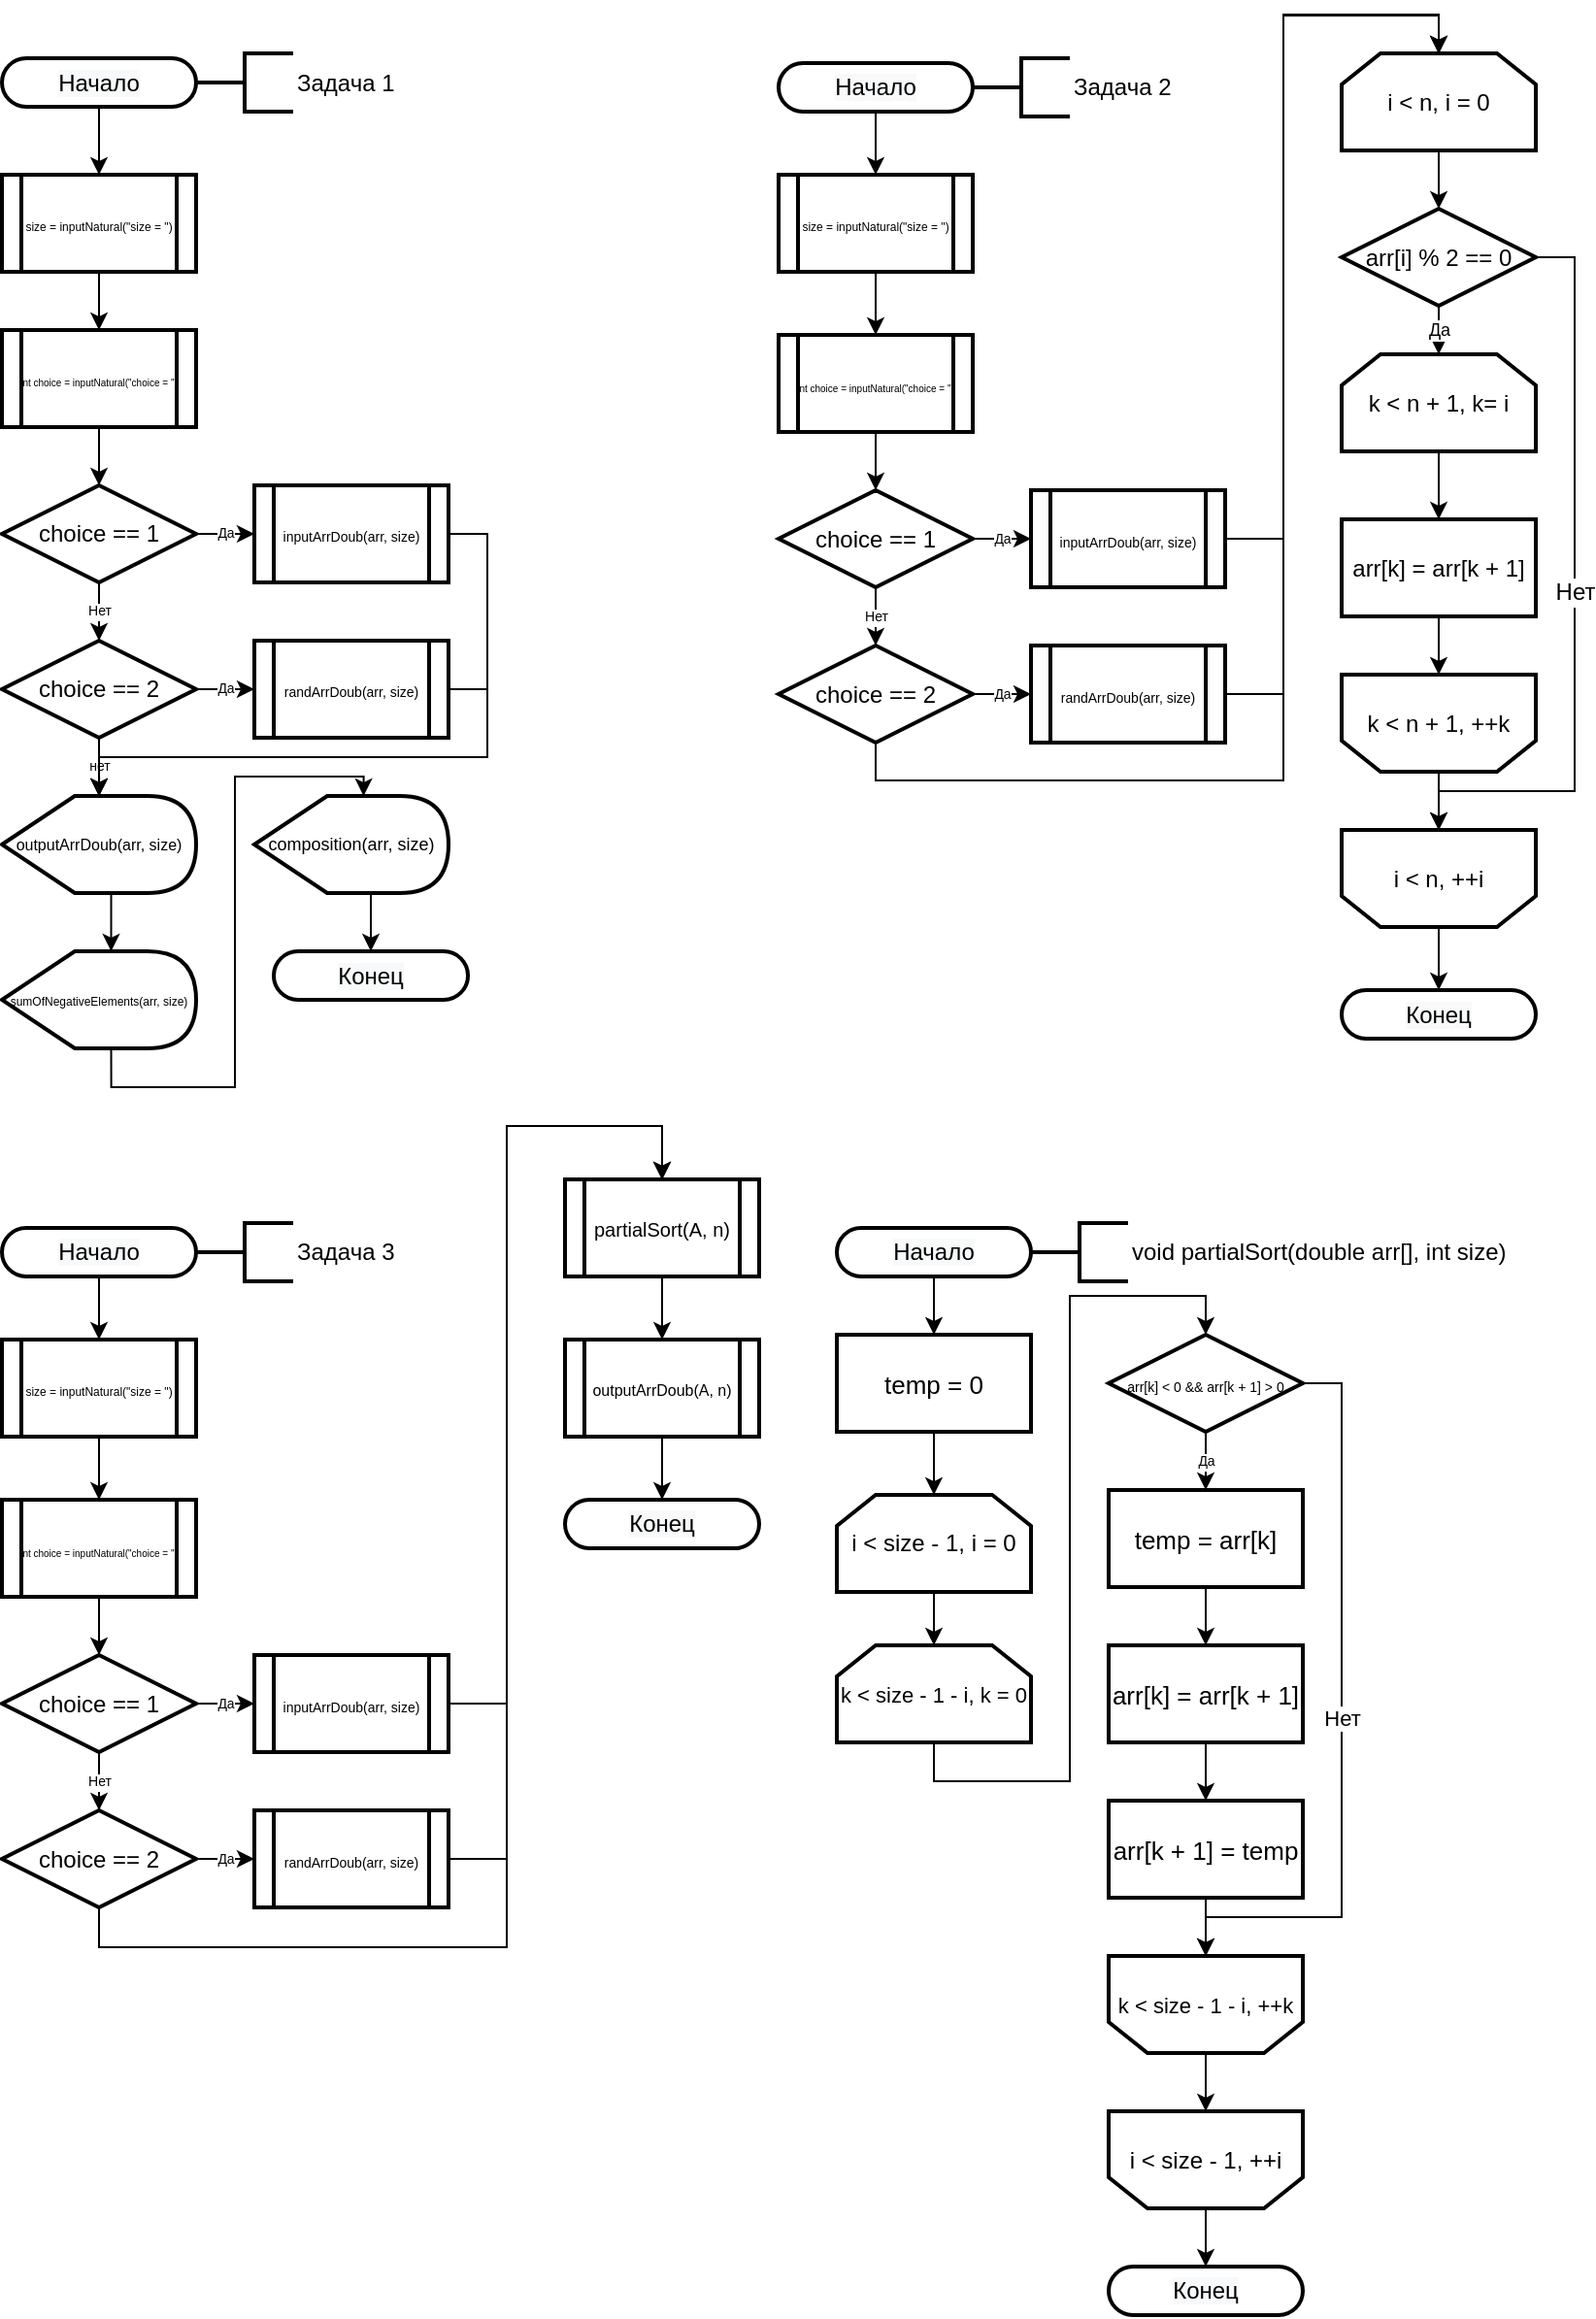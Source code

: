 <mxfile version="20.3.0" type="device"><diagram id="C5RBs43oDa-KdzZeNtuy" name="Page-1"><mxGraphModel dx="869" dy="599" grid="1" gridSize="10" guides="1" tooltips="1" connect="1" arrows="1" fold="1" page="1" pageScale="1" pageWidth="827" pageHeight="1169" math="0" shadow="0"><root><mxCell id="WIyWlLk6GJQsqaUBKTNV-0"/><mxCell id="WIyWlLk6GJQsqaUBKTNV-1" parent="WIyWlLk6GJQsqaUBKTNV-0"/><mxCell id="O53Nio6z-jveVodQHMMH-14" style="edgeStyle=orthogonalEdgeStyle;rounded=0;orthogonalLoop=1;jettySize=auto;html=1;exitX=0.5;exitY=1;exitDx=0;exitDy=0;fontSize=7;" edge="1" parent="WIyWlLk6GJQsqaUBKTNV-1" source="O53Nio6z-jveVodQHMMH-0" target="O53Nio6z-jveVodQHMMH-3"><mxGeometry relative="1" as="geometry"/></mxCell><mxCell id="O53Nio6z-jveVodQHMMH-0" value="&lt;span style=&quot;color: rgb(0, 0, 0); font-family: Helvetica; font-size: 12px; font-style: normal; font-variant-ligatures: normal; font-variant-caps: normal; font-weight: 400; letter-spacing: normal; orphans: 2; text-align: center; text-indent: 0px; text-transform: none; widows: 2; word-spacing: 0px; -webkit-text-stroke-width: 0px; background-color: rgb(248, 249, 250); text-decoration-thickness: initial; text-decoration-style: initial; text-decoration-color: initial; float: none; display: inline !important;&quot;&gt;Начало&lt;/span&gt;" style="rounded=1;whiteSpace=wrap;html=1;absoluteArcSize=1;arcSize=38;strokeWidth=2;" vertex="1" parent="WIyWlLk6GJQsqaUBKTNV-1"><mxGeometry x="50" y="50" width="100" height="25" as="geometry"/></mxCell><mxCell id="O53Nio6z-jveVodQHMMH-1" value="Задача 1" style="strokeWidth=2;html=1;shape=mxgraph.flowchart.annotation_2;align=left;labelPosition=right;pointerEvents=1;" vertex="1" parent="WIyWlLk6GJQsqaUBKTNV-1"><mxGeometry x="150" y="47.5" width="50" height="30" as="geometry"/></mxCell><mxCell id="O53Nio6z-jveVodQHMMH-9" style="edgeStyle=orthogonalEdgeStyle;rounded=0;orthogonalLoop=1;jettySize=auto;html=1;exitX=0.5;exitY=1;exitDx=0;exitDy=0;fontSize=7;" edge="1" parent="WIyWlLk6GJQsqaUBKTNV-1" source="O53Nio6z-jveVodQHMMH-2" target="O53Nio6z-jveVodQHMMH-4"><mxGeometry relative="1" as="geometry"/></mxCell><mxCell id="O53Nio6z-jveVodQHMMH-2" value="&lt;font style=&quot;font-size: 5px;&quot;&gt;int choice = inputNatural(&quot;choice = &quot;)&lt;/font&gt;" style="verticalLabelPosition=bottom;verticalAlign=middle;html=1;shape=process;whiteSpace=wrap;rounded=1;size=0.1;arcSize=0;shadow=0;labelBackgroundColor=none;labelBorderColor=none;comic=0;sketch=0;strokeWidth=2;spacing=0;spacingTop=-100;" vertex="1" parent="WIyWlLk6GJQsqaUBKTNV-1"><mxGeometry x="50" y="190" width="100" height="50" as="geometry"/></mxCell><mxCell id="O53Nio6z-jveVodQHMMH-13" style="edgeStyle=orthogonalEdgeStyle;rounded=0;orthogonalLoop=1;jettySize=auto;html=1;exitX=0.5;exitY=1;exitDx=0;exitDy=0;fontSize=7;" edge="1" parent="WIyWlLk6GJQsqaUBKTNV-1" source="O53Nio6z-jveVodQHMMH-3" target="O53Nio6z-jveVodQHMMH-2"><mxGeometry relative="1" as="geometry"/></mxCell><mxCell id="O53Nio6z-jveVodQHMMH-3" value="&lt;font style=&quot;font-size: 6px;&quot;&gt;size = inputNatural(&quot;size = &quot;)&lt;/font&gt;" style="verticalLabelPosition=bottom;verticalAlign=middle;html=1;shape=process;whiteSpace=wrap;rounded=1;size=0.1;arcSize=0;shadow=0;labelBackgroundColor=none;labelBorderColor=none;comic=0;sketch=0;strokeWidth=2;spacing=0;spacingTop=-100;" vertex="1" parent="WIyWlLk6GJQsqaUBKTNV-1"><mxGeometry x="50" y="110" width="100" height="50" as="geometry"/></mxCell><mxCell id="O53Nio6z-jveVodQHMMH-10" value="Да" style="edgeStyle=orthogonalEdgeStyle;rounded=0;orthogonalLoop=1;jettySize=auto;html=1;exitX=1;exitY=0.5;exitDx=0;exitDy=0;fontSize=7;" edge="1" parent="WIyWlLk6GJQsqaUBKTNV-1" source="O53Nio6z-jveVodQHMMH-4" target="O53Nio6z-jveVodQHMMH-6"><mxGeometry relative="1" as="geometry"/></mxCell><mxCell id="O53Nio6z-jveVodQHMMH-11" value="Нет" style="edgeStyle=orthogonalEdgeStyle;rounded=0;orthogonalLoop=1;jettySize=auto;html=1;exitX=0.5;exitY=1;exitDx=0;exitDy=0;fontSize=7;" edge="1" parent="WIyWlLk6GJQsqaUBKTNV-1" source="O53Nio6z-jveVodQHMMH-4" target="O53Nio6z-jveVodQHMMH-7"><mxGeometry relative="1" as="geometry"/></mxCell><mxCell id="O53Nio6z-jveVodQHMMH-4" value="choice == 1" style="rhombus;whiteSpace=wrap;html=1;strokeWidth=2;" vertex="1" parent="WIyWlLk6GJQsqaUBKTNV-1"><mxGeometry x="50" y="270" width="100" height="50" as="geometry"/></mxCell><mxCell id="O53Nio6z-jveVodQHMMH-19" style="edgeStyle=orthogonalEdgeStyle;rounded=0;orthogonalLoop=1;jettySize=auto;html=1;exitX=1;exitY=0.5;exitDx=0;exitDy=0;fontSize=7;" edge="1" parent="WIyWlLk6GJQsqaUBKTNV-1" source="O53Nio6z-jveVodQHMMH-6"><mxGeometry relative="1" as="geometry"><mxPoint x="100.029" y="430" as="targetPoint"/><Array as="points"><mxPoint x="300" y="295"/><mxPoint x="300" y="410"/><mxPoint x="100" y="410"/></Array></mxGeometry></mxCell><mxCell id="O53Nio6z-jveVodQHMMH-6" value="&lt;font style=&quot;font-size: 7px;&quot;&gt;inputArrDoub(arr, size)&lt;/font&gt;" style="verticalLabelPosition=bottom;verticalAlign=middle;html=1;shape=process;whiteSpace=wrap;rounded=1;size=0.1;arcSize=0;shadow=0;labelBackgroundColor=none;labelBorderColor=none;comic=0;sketch=0;strokeWidth=2;spacing=0;spacingTop=-100;" vertex="1" parent="WIyWlLk6GJQsqaUBKTNV-1"><mxGeometry x="180" y="270" width="100" height="50" as="geometry"/></mxCell><mxCell id="O53Nio6z-jveVodQHMMH-12" value="Да" style="edgeStyle=orthogonalEdgeStyle;rounded=0;orthogonalLoop=1;jettySize=auto;html=1;exitX=1;exitY=0.5;exitDx=0;exitDy=0;fontSize=7;" edge="1" parent="WIyWlLk6GJQsqaUBKTNV-1" source="O53Nio6z-jveVodQHMMH-7" target="O53Nio6z-jveVodQHMMH-8"><mxGeometry relative="1" as="geometry"/></mxCell><mxCell id="O53Nio6z-jveVodQHMMH-17" value="нет" style="edgeStyle=orthogonalEdgeStyle;rounded=0;orthogonalLoop=1;jettySize=auto;html=1;exitX=0.5;exitY=1;exitDx=0;exitDy=0;fontSize=7;" edge="1" parent="WIyWlLk6GJQsqaUBKTNV-1" source="O53Nio6z-jveVodQHMMH-7"><mxGeometry relative="1" as="geometry"><mxPoint x="100.029" y="430" as="targetPoint"/></mxGeometry></mxCell><mxCell id="O53Nio6z-jveVodQHMMH-7" value="choice == 2" style="rhombus;whiteSpace=wrap;html=1;strokeWidth=2;" vertex="1" parent="WIyWlLk6GJQsqaUBKTNV-1"><mxGeometry x="50" y="350" width="100" height="50" as="geometry"/></mxCell><mxCell id="O53Nio6z-jveVodQHMMH-18" style="edgeStyle=orthogonalEdgeStyle;rounded=0;orthogonalLoop=1;jettySize=auto;html=1;exitX=1;exitY=0.5;exitDx=0;exitDy=0;fontSize=7;" edge="1" parent="WIyWlLk6GJQsqaUBKTNV-1" source="O53Nio6z-jveVodQHMMH-8"><mxGeometry relative="1" as="geometry"><mxPoint x="100.029" y="430" as="targetPoint"/><Array as="points"><mxPoint x="300" y="375"/><mxPoint x="300" y="410"/><mxPoint x="100" y="410"/></Array></mxGeometry></mxCell><mxCell id="O53Nio6z-jveVodQHMMH-8" value="&lt;font style=&quot;font-size: 7px;&quot;&gt;randArrDoub(arr, size)&lt;/font&gt;" style="verticalLabelPosition=bottom;verticalAlign=middle;html=1;shape=process;whiteSpace=wrap;rounded=1;size=0.1;arcSize=0;shadow=0;labelBackgroundColor=none;labelBorderColor=none;comic=0;sketch=0;strokeWidth=2;spacing=0;spacingTop=-100;" vertex="1" parent="WIyWlLk6GJQsqaUBKTNV-1"><mxGeometry x="180" y="350" width="100" height="50" as="geometry"/></mxCell><mxCell id="O53Nio6z-jveVodQHMMH-26" style="edgeStyle=orthogonalEdgeStyle;rounded=0;orthogonalLoop=1;jettySize=auto;html=1;exitX=0;exitY=0;exitDx=56.25;exitDy=50;exitPerimeter=0;entryX=0;entryY=0;entryDx=56.25;entryDy=0;entryPerimeter=0;fontSize=9;" edge="1" parent="WIyWlLk6GJQsqaUBKTNV-1" source="O53Nio6z-jveVodQHMMH-23" target="O53Nio6z-jveVodQHMMH-24"><mxGeometry relative="1" as="geometry"/></mxCell><mxCell id="O53Nio6z-jveVodQHMMH-23" value="&lt;font style=&quot;font-size: 8px;&quot;&gt;outputArrDoub(arr, size)&lt;/font&gt;" style="shape=display;whiteSpace=wrap;html=1;shadow=0;labelBackgroundColor=none;labelBorderColor=none;comic=0;sketch=0;strokeWidth=2;size=0.375;fontSize=8;" vertex="1" parent="WIyWlLk6GJQsqaUBKTNV-1"><mxGeometry x="50" y="430" width="100" height="50" as="geometry"/></mxCell><mxCell id="O53Nio6z-jveVodQHMMH-27" style="edgeStyle=orthogonalEdgeStyle;rounded=0;orthogonalLoop=1;jettySize=auto;html=1;exitX=0;exitY=0;exitDx=56.25;exitDy=50;exitPerimeter=0;entryX=0;entryY=0;entryDx=56.25;entryDy=0;entryPerimeter=0;fontSize=9;" edge="1" parent="WIyWlLk6GJQsqaUBKTNV-1" source="O53Nio6z-jveVodQHMMH-24" target="O53Nio6z-jveVodQHMMH-25"><mxGeometry relative="1" as="geometry"><Array as="points"><mxPoint x="106" y="580"/><mxPoint x="170" y="580"/><mxPoint x="170" y="420"/><mxPoint x="236" y="420"/></Array></mxGeometry></mxCell><mxCell id="O53Nio6z-jveVodQHMMH-24" value="&lt;font style=&quot;font-size: 6px;&quot;&gt;sumOfNegativeElements(arr, size)&lt;/font&gt;" style="shape=display;whiteSpace=wrap;html=1;shadow=0;labelBackgroundColor=none;labelBorderColor=none;comic=0;sketch=0;strokeWidth=2;size=0.375;fontSize=8;" vertex="1" parent="WIyWlLk6GJQsqaUBKTNV-1"><mxGeometry x="50" y="510" width="100" height="50" as="geometry"/></mxCell><mxCell id="O53Nio6z-jveVodQHMMH-29" style="edgeStyle=orthogonalEdgeStyle;rounded=0;orthogonalLoop=1;jettySize=auto;html=1;exitX=0;exitY=0;exitDx=56.25;exitDy=50;exitPerimeter=0;fontSize=9;" edge="1" parent="WIyWlLk6GJQsqaUBKTNV-1" source="O53Nio6z-jveVodQHMMH-25" target="O53Nio6z-jveVodQHMMH-28"><mxGeometry relative="1" as="geometry"><Array as="points"><mxPoint x="240" y="480"/></Array></mxGeometry></mxCell><mxCell id="O53Nio6z-jveVodQHMMH-25" value="&lt;font style=&quot;font-size: 9px;&quot;&gt;composition(arr, size)&lt;/font&gt;" style="shape=display;whiteSpace=wrap;html=1;shadow=0;labelBackgroundColor=none;labelBorderColor=none;comic=0;sketch=0;strokeWidth=2;size=0.375;fontSize=8;" vertex="1" parent="WIyWlLk6GJQsqaUBKTNV-1"><mxGeometry x="180" y="430" width="100" height="50" as="geometry"/></mxCell><mxCell id="O53Nio6z-jveVodQHMMH-28" value="&lt;span style=&quot;color: rgb(0, 0, 0); font-family: Helvetica; font-size: 12px; font-style: normal; font-variant-ligatures: normal; font-variant-caps: normal; font-weight: 400; letter-spacing: normal; orphans: 2; text-align: center; text-indent: 0px; text-transform: none; widows: 2; word-spacing: 0px; -webkit-text-stroke-width: 0px; background-color: rgb(248, 249, 250); text-decoration-thickness: initial; text-decoration-style: initial; text-decoration-color: initial; float: none; display: inline !important;&quot;&gt;Конец&lt;/span&gt;" style="rounded=1;whiteSpace=wrap;html=1;absoluteArcSize=1;arcSize=38;strokeWidth=2;" vertex="1" parent="WIyWlLk6GJQsqaUBKTNV-1"><mxGeometry x="190" y="510" width="100" height="25" as="geometry"/></mxCell><mxCell id="O53Nio6z-jveVodQHMMH-32" style="edgeStyle=orthogonalEdgeStyle;rounded=0;orthogonalLoop=1;jettySize=auto;html=1;exitX=0.5;exitY=1;exitDx=0;exitDy=0;fontSize=7;" edge="1" parent="WIyWlLk6GJQsqaUBKTNV-1" source="O53Nio6z-jveVodQHMMH-33" target="O53Nio6z-jveVodQHMMH-38"><mxGeometry relative="1" as="geometry"/></mxCell><mxCell id="O53Nio6z-jveVodQHMMH-33" value="&lt;span style=&quot;color: rgb(0, 0, 0); font-family: Helvetica; font-size: 12px; font-style: normal; font-variant-ligatures: normal; font-variant-caps: normal; font-weight: 400; letter-spacing: normal; orphans: 2; text-align: center; text-indent: 0px; text-transform: none; widows: 2; word-spacing: 0px; -webkit-text-stroke-width: 0px; background-color: rgb(248, 249, 250); text-decoration-thickness: initial; text-decoration-style: initial; text-decoration-color: initial; float: none; display: inline !important;&quot;&gt;Начало&lt;/span&gt;" style="rounded=1;whiteSpace=wrap;html=1;absoluteArcSize=1;arcSize=38;strokeWidth=2;" vertex="1" parent="WIyWlLk6GJQsqaUBKTNV-1"><mxGeometry x="450" y="52.5" width="100" height="25" as="geometry"/></mxCell><mxCell id="O53Nio6z-jveVodQHMMH-34" value="Задача 2" style="strokeWidth=2;html=1;shape=mxgraph.flowchart.annotation_2;align=left;labelPosition=right;pointerEvents=1;" vertex="1" parent="WIyWlLk6GJQsqaUBKTNV-1"><mxGeometry x="550" y="50" width="50" height="30" as="geometry"/></mxCell><mxCell id="O53Nio6z-jveVodQHMMH-35" style="edgeStyle=orthogonalEdgeStyle;rounded=0;orthogonalLoop=1;jettySize=auto;html=1;exitX=0.5;exitY=1;exitDx=0;exitDy=0;fontSize=7;" edge="1" parent="WIyWlLk6GJQsqaUBKTNV-1" source="O53Nio6z-jveVodQHMMH-36" target="O53Nio6z-jveVodQHMMH-41"><mxGeometry relative="1" as="geometry"/></mxCell><mxCell id="O53Nio6z-jveVodQHMMH-36" value="&lt;font style=&quot;font-size: 5px;&quot;&gt;int choice = inputNatural(&quot;choice = &quot;)&lt;/font&gt;" style="verticalLabelPosition=bottom;verticalAlign=middle;html=1;shape=process;whiteSpace=wrap;rounded=1;size=0.1;arcSize=0;shadow=0;labelBackgroundColor=none;labelBorderColor=none;comic=0;sketch=0;strokeWidth=2;spacing=0;spacingTop=-100;" vertex="1" parent="WIyWlLk6GJQsqaUBKTNV-1"><mxGeometry x="450" y="192.5" width="100" height="50" as="geometry"/></mxCell><mxCell id="O53Nio6z-jveVodQHMMH-37" style="edgeStyle=orthogonalEdgeStyle;rounded=0;orthogonalLoop=1;jettySize=auto;html=1;exitX=0.5;exitY=1;exitDx=0;exitDy=0;fontSize=7;" edge="1" parent="WIyWlLk6GJQsqaUBKTNV-1" source="O53Nio6z-jveVodQHMMH-38" target="O53Nio6z-jveVodQHMMH-36"><mxGeometry relative="1" as="geometry"/></mxCell><mxCell id="O53Nio6z-jveVodQHMMH-38" value="&lt;font style=&quot;font-size: 6px;&quot;&gt;size = inputNatural(&quot;size = &quot;)&lt;/font&gt;" style="verticalLabelPosition=bottom;verticalAlign=middle;html=1;shape=process;whiteSpace=wrap;rounded=1;size=0.1;arcSize=0;shadow=0;labelBackgroundColor=none;labelBorderColor=none;comic=0;sketch=0;strokeWidth=2;spacing=0;spacingTop=-100;" vertex="1" parent="WIyWlLk6GJQsqaUBKTNV-1"><mxGeometry x="450" y="110" width="100" height="50" as="geometry"/></mxCell><mxCell id="O53Nio6z-jveVodQHMMH-39" value="Да" style="edgeStyle=orthogonalEdgeStyle;rounded=0;orthogonalLoop=1;jettySize=auto;html=1;exitX=1;exitY=0.5;exitDx=0;exitDy=0;fontSize=7;" edge="1" parent="WIyWlLk6GJQsqaUBKTNV-1" source="O53Nio6z-jveVodQHMMH-41" target="O53Nio6z-jveVodQHMMH-42"><mxGeometry relative="1" as="geometry"/></mxCell><mxCell id="O53Nio6z-jveVodQHMMH-40" value="Нет" style="edgeStyle=orthogonalEdgeStyle;rounded=0;orthogonalLoop=1;jettySize=auto;html=1;exitX=0.5;exitY=1;exitDx=0;exitDy=0;fontSize=7;" edge="1" parent="WIyWlLk6GJQsqaUBKTNV-1" source="O53Nio6z-jveVodQHMMH-41" target="O53Nio6z-jveVodQHMMH-44"><mxGeometry relative="1" as="geometry"/></mxCell><mxCell id="O53Nio6z-jveVodQHMMH-41" value="choice == 1" style="rhombus;whiteSpace=wrap;html=1;strokeWidth=2;" vertex="1" parent="WIyWlLk6GJQsqaUBKTNV-1"><mxGeometry x="450" y="272.5" width="100" height="50" as="geometry"/></mxCell><mxCell id="O53Nio6z-jveVodQHMMH-77" style="edgeStyle=orthogonalEdgeStyle;rounded=0;orthogonalLoop=1;jettySize=auto;html=1;exitX=1;exitY=0.5;exitDx=0;exitDy=0;entryX=0.5;entryY=0;entryDx=0;entryDy=0;fontSize=12;" edge="1" parent="WIyWlLk6GJQsqaUBKTNV-1" source="O53Nio6z-jveVodQHMMH-42" target="O53Nio6z-jveVodQHMMH-61"><mxGeometry relative="1" as="geometry"/></mxCell><mxCell id="O53Nio6z-jveVodQHMMH-42" value="&lt;font style=&quot;font-size: 7px;&quot;&gt;inputArrDoub(arr, size)&lt;/font&gt;" style="verticalLabelPosition=bottom;verticalAlign=middle;html=1;shape=process;whiteSpace=wrap;rounded=1;size=0.1;arcSize=0;shadow=0;labelBackgroundColor=none;labelBorderColor=none;comic=0;sketch=0;strokeWidth=2;spacing=0;spacingTop=-100;" vertex="1" parent="WIyWlLk6GJQsqaUBKTNV-1"><mxGeometry x="580" y="272.5" width="100" height="50" as="geometry"/></mxCell><mxCell id="O53Nio6z-jveVodQHMMH-43" value="Да" style="edgeStyle=orthogonalEdgeStyle;rounded=0;orthogonalLoop=1;jettySize=auto;html=1;exitX=1;exitY=0.5;exitDx=0;exitDy=0;fontSize=7;" edge="1" parent="WIyWlLk6GJQsqaUBKTNV-1" source="O53Nio6z-jveVodQHMMH-44" target="O53Nio6z-jveVodQHMMH-45"><mxGeometry relative="1" as="geometry"/></mxCell><mxCell id="O53Nio6z-jveVodQHMMH-76" style="edgeStyle=orthogonalEdgeStyle;rounded=0;orthogonalLoop=1;jettySize=auto;html=1;exitX=0.5;exitY=1;exitDx=0;exitDy=0;entryX=0.5;entryY=0;entryDx=0;entryDy=0;fontSize=12;" edge="1" parent="WIyWlLk6GJQsqaUBKTNV-1" source="O53Nio6z-jveVodQHMMH-44" target="O53Nio6z-jveVodQHMMH-61"><mxGeometry relative="1" as="geometry"><Array as="points"><mxPoint x="500" y="422"/><mxPoint x="710" y="422"/><mxPoint x="710" y="28"/><mxPoint x="790" y="28"/></Array></mxGeometry></mxCell><mxCell id="O53Nio6z-jveVodQHMMH-44" value="choice == 2" style="rhombus;whiteSpace=wrap;html=1;strokeWidth=2;" vertex="1" parent="WIyWlLk6GJQsqaUBKTNV-1"><mxGeometry x="450" y="352.5" width="100" height="50" as="geometry"/></mxCell><mxCell id="O53Nio6z-jveVodQHMMH-78" style="edgeStyle=orthogonalEdgeStyle;rounded=0;orthogonalLoop=1;jettySize=auto;html=1;exitX=1;exitY=0.5;exitDx=0;exitDy=0;entryX=0.5;entryY=0;entryDx=0;entryDy=0;fontSize=12;" edge="1" parent="WIyWlLk6GJQsqaUBKTNV-1" source="O53Nio6z-jveVodQHMMH-45" target="O53Nio6z-jveVodQHMMH-61"><mxGeometry relative="1" as="geometry"/></mxCell><mxCell id="O53Nio6z-jveVodQHMMH-45" value="&lt;font style=&quot;font-size: 7px;&quot;&gt;randArrDoub(arr, size)&lt;/font&gt;" style="verticalLabelPosition=bottom;verticalAlign=middle;html=1;shape=process;whiteSpace=wrap;rounded=1;size=0.1;arcSize=0;shadow=0;labelBackgroundColor=none;labelBorderColor=none;comic=0;sketch=0;strokeWidth=2;spacing=0;spacingTop=-100;" vertex="1" parent="WIyWlLk6GJQsqaUBKTNV-1"><mxGeometry x="580" y="352.5" width="100" height="50" as="geometry"/></mxCell><mxCell id="O53Nio6z-jveVodQHMMH-69" style="edgeStyle=orthogonalEdgeStyle;rounded=0;orthogonalLoop=1;jettySize=auto;html=1;exitX=0.5;exitY=1;exitDx=0;exitDy=0;fontSize=9;" edge="1" parent="WIyWlLk6GJQsqaUBKTNV-1" source="O53Nio6z-jveVodQHMMH-61" target="O53Nio6z-jveVodQHMMH-62"><mxGeometry relative="1" as="geometry"/></mxCell><mxCell id="O53Nio6z-jveVodQHMMH-61" value="i &amp;lt; n, i = 0" style="shape=loopLimit;whiteSpace=wrap;html=1;shadow=0;labelBackgroundColor=none;labelBorderColor=none;comic=0;sketch=0;strokeWidth=2;" vertex="1" parent="WIyWlLk6GJQsqaUBKTNV-1"><mxGeometry x="740" y="47.5" width="100" height="50" as="geometry"/></mxCell><mxCell id="O53Nio6z-jveVodQHMMH-70" value="Да" style="edgeStyle=orthogonalEdgeStyle;rounded=0;orthogonalLoop=1;jettySize=auto;html=1;exitX=0.5;exitY=1;exitDx=0;exitDy=0;fontSize=9;" edge="1" parent="WIyWlLk6GJQsqaUBKTNV-1" source="O53Nio6z-jveVodQHMMH-62" target="O53Nio6z-jveVodQHMMH-63"><mxGeometry relative="1" as="geometry"/></mxCell><mxCell id="O53Nio6z-jveVodQHMMH-75" value="&lt;font style=&quot;font-size: 12px;&quot;&gt;Нет&lt;/font&gt;" style="edgeStyle=orthogonalEdgeStyle;rounded=0;orthogonalLoop=1;jettySize=auto;html=1;exitX=1;exitY=0.5;exitDx=0;exitDy=0;fontSize=9;" edge="1" parent="WIyWlLk6GJQsqaUBKTNV-1" source="O53Nio6z-jveVodQHMMH-62" target="O53Nio6z-jveVodQHMMH-71"><mxGeometry relative="1" as="geometry"><Array as="points"><mxPoint x="860" y="152.5"/><mxPoint x="860" y="427.5"/><mxPoint x="790" y="427.5"/></Array></mxGeometry></mxCell><mxCell id="O53Nio6z-jveVodQHMMH-62" value="arr[i] % 2 == 0" style="rhombus;whiteSpace=wrap;html=1;strokeWidth=2;" vertex="1" parent="WIyWlLk6GJQsqaUBKTNV-1"><mxGeometry x="740" y="127.5" width="100" height="50" as="geometry"/></mxCell><mxCell id="O53Nio6z-jveVodQHMMH-72" style="edgeStyle=orthogonalEdgeStyle;rounded=0;orthogonalLoop=1;jettySize=auto;html=1;exitX=0.5;exitY=1;exitDx=0;exitDy=0;fontSize=9;" edge="1" parent="WIyWlLk6GJQsqaUBKTNV-1" source="O53Nio6z-jveVodQHMMH-63" target="O53Nio6z-jveVodQHMMH-64"><mxGeometry relative="1" as="geometry"/></mxCell><mxCell id="O53Nio6z-jveVodQHMMH-63" value="k &amp;lt; n + 1, k= i" style="shape=loopLimit;whiteSpace=wrap;html=1;shadow=0;labelBackgroundColor=none;labelBorderColor=none;comic=0;sketch=0;strokeWidth=2;" vertex="1" parent="WIyWlLk6GJQsqaUBKTNV-1"><mxGeometry x="740" y="202.5" width="100" height="50" as="geometry"/></mxCell><mxCell id="O53Nio6z-jveVodQHMMH-73" style="edgeStyle=orthogonalEdgeStyle;rounded=0;orthogonalLoop=1;jettySize=auto;html=1;exitX=0.5;exitY=1;exitDx=0;exitDy=0;fontSize=9;" edge="1" parent="WIyWlLk6GJQsqaUBKTNV-1" source="O53Nio6z-jveVodQHMMH-64" target="O53Nio6z-jveVodQHMMH-65"><mxGeometry relative="1" as="geometry"/></mxCell><mxCell id="O53Nio6z-jveVodQHMMH-64" value="arr[k] = arr[k + 1]" style="rounded=1;whiteSpace=wrap;html=1;absoluteArcSize=1;arcSize=0;strokeWidth=2;shadow=0;labelBackgroundColor=none;labelBorderColor=none;comic=0;sketch=0;" vertex="1" parent="WIyWlLk6GJQsqaUBKTNV-1"><mxGeometry x="740" y="287.5" width="100" height="50" as="geometry"/></mxCell><mxCell id="O53Nio6z-jveVodQHMMH-74" style="edgeStyle=orthogonalEdgeStyle;rounded=0;orthogonalLoop=1;jettySize=auto;html=1;exitX=0.5;exitY=1;exitDx=0;exitDy=0;fontSize=9;" edge="1" parent="WIyWlLk6GJQsqaUBKTNV-1" source="O53Nio6z-jveVodQHMMH-65" target="O53Nio6z-jveVodQHMMH-71"><mxGeometry relative="1" as="geometry"/></mxCell><mxCell id="O53Nio6z-jveVodQHMMH-65" value="k &amp;lt; n + 1, ++k" style="shape=loopLimit;whiteSpace=wrap;html=1;shadow=0;labelBackgroundColor=none;labelBorderColor=none;comic=0;sketch=0;strokeWidth=2;flipV=1;" vertex="1" parent="WIyWlLk6GJQsqaUBKTNV-1"><mxGeometry x="740" y="367.5" width="100" height="50" as="geometry"/></mxCell><mxCell id="O53Nio6z-jveVodQHMMH-80" style="edgeStyle=orthogonalEdgeStyle;rounded=0;orthogonalLoop=1;jettySize=auto;html=1;exitX=0.5;exitY=1;exitDx=0;exitDy=0;fontSize=12;" edge="1" parent="WIyWlLk6GJQsqaUBKTNV-1" source="O53Nio6z-jveVodQHMMH-71" target="O53Nio6z-jveVodQHMMH-79"><mxGeometry relative="1" as="geometry"/></mxCell><mxCell id="O53Nio6z-jveVodQHMMH-71" value="i &amp;lt; n, ++i" style="shape=loopLimit;whiteSpace=wrap;html=1;shadow=0;labelBackgroundColor=none;labelBorderColor=none;comic=0;sketch=0;strokeWidth=2;flipV=1;" vertex="1" parent="WIyWlLk6GJQsqaUBKTNV-1"><mxGeometry x="740" y="447.5" width="100" height="50" as="geometry"/></mxCell><mxCell id="O53Nio6z-jveVodQHMMH-79" value="&lt;span style=&quot;color: rgb(0, 0, 0); font-family: Helvetica; font-size: 12px; font-style: normal; font-variant-ligatures: normal; font-variant-caps: normal; font-weight: 400; letter-spacing: normal; orphans: 2; text-align: center; text-indent: 0px; text-transform: none; widows: 2; word-spacing: 0px; -webkit-text-stroke-width: 0px; background-color: rgb(248, 249, 250); text-decoration-thickness: initial; text-decoration-style: initial; text-decoration-color: initial; float: none; display: inline !important;&quot;&gt;Конец&lt;/span&gt;" style="rounded=1;whiteSpace=wrap;html=1;absoluteArcSize=1;arcSize=38;strokeWidth=2;" vertex="1" parent="WIyWlLk6GJQsqaUBKTNV-1"><mxGeometry x="740" y="530" width="100" height="25" as="geometry"/></mxCell><mxCell id="O53Nio6z-jveVodQHMMH-81" style="edgeStyle=orthogonalEdgeStyle;rounded=0;orthogonalLoop=1;jettySize=auto;html=1;exitX=0.5;exitY=1;exitDx=0;exitDy=0;fontSize=7;" edge="1" parent="WIyWlLk6GJQsqaUBKTNV-1" source="O53Nio6z-jveVodQHMMH-82" target="O53Nio6z-jveVodQHMMH-87"><mxGeometry relative="1" as="geometry"/></mxCell><mxCell id="O53Nio6z-jveVodQHMMH-82" value="&lt;span style=&quot;color: rgb(0, 0, 0); font-family: Helvetica; font-size: 12px; font-style: normal; font-variant-ligatures: normal; font-variant-caps: normal; font-weight: 400; letter-spacing: normal; orphans: 2; text-align: center; text-indent: 0px; text-transform: none; widows: 2; word-spacing: 0px; -webkit-text-stroke-width: 0px; background-color: rgb(248, 249, 250); text-decoration-thickness: initial; text-decoration-style: initial; text-decoration-color: initial; float: none; display: inline !important;&quot;&gt;Начало&lt;/span&gt;" style="rounded=1;whiteSpace=wrap;html=1;absoluteArcSize=1;arcSize=38;strokeWidth=2;" vertex="1" parent="WIyWlLk6GJQsqaUBKTNV-1"><mxGeometry x="50" y="652.5" width="100" height="25" as="geometry"/></mxCell><mxCell id="O53Nio6z-jveVodQHMMH-83" value="Задача 3" style="strokeWidth=2;html=1;shape=mxgraph.flowchart.annotation_2;align=left;labelPosition=right;pointerEvents=1;" vertex="1" parent="WIyWlLk6GJQsqaUBKTNV-1"><mxGeometry x="150" y="650" width="50" height="30" as="geometry"/></mxCell><mxCell id="O53Nio6z-jveVodQHMMH-84" style="edgeStyle=orthogonalEdgeStyle;rounded=0;orthogonalLoop=1;jettySize=auto;html=1;exitX=0.5;exitY=1;exitDx=0;exitDy=0;fontSize=7;" edge="1" parent="WIyWlLk6GJQsqaUBKTNV-1" source="O53Nio6z-jveVodQHMMH-85" target="O53Nio6z-jveVodQHMMH-90"><mxGeometry relative="1" as="geometry"/></mxCell><mxCell id="O53Nio6z-jveVodQHMMH-85" value="&lt;font style=&quot;font-size: 5px;&quot;&gt;int choice = inputNatural(&quot;choice = &quot;)&lt;/font&gt;" style="verticalLabelPosition=bottom;verticalAlign=middle;html=1;shape=process;whiteSpace=wrap;rounded=1;size=0.1;arcSize=0;shadow=0;labelBackgroundColor=none;labelBorderColor=none;comic=0;sketch=0;strokeWidth=2;spacing=0;spacingTop=-100;" vertex="1" parent="WIyWlLk6GJQsqaUBKTNV-1"><mxGeometry x="50" y="792.5" width="100" height="50" as="geometry"/></mxCell><mxCell id="O53Nio6z-jveVodQHMMH-86" style="edgeStyle=orthogonalEdgeStyle;rounded=0;orthogonalLoop=1;jettySize=auto;html=1;exitX=0.5;exitY=1;exitDx=0;exitDy=0;fontSize=7;" edge="1" parent="WIyWlLk6GJQsqaUBKTNV-1" source="O53Nio6z-jveVodQHMMH-87" target="O53Nio6z-jveVodQHMMH-85"><mxGeometry relative="1" as="geometry"/></mxCell><mxCell id="O53Nio6z-jveVodQHMMH-87" value="&lt;font style=&quot;font-size: 6px;&quot;&gt;size = inputNatural(&quot;size = &quot;)&lt;/font&gt;" style="verticalLabelPosition=bottom;verticalAlign=middle;html=1;shape=process;whiteSpace=wrap;rounded=1;size=0.1;arcSize=0;shadow=0;labelBackgroundColor=none;labelBorderColor=none;comic=0;sketch=0;strokeWidth=2;spacing=0;spacingTop=-100;" vertex="1" parent="WIyWlLk6GJQsqaUBKTNV-1"><mxGeometry x="50" y="710" width="100" height="50" as="geometry"/></mxCell><mxCell id="O53Nio6z-jveVodQHMMH-88" value="Да" style="edgeStyle=orthogonalEdgeStyle;rounded=0;orthogonalLoop=1;jettySize=auto;html=1;exitX=1;exitY=0.5;exitDx=0;exitDy=0;fontSize=7;" edge="1" parent="WIyWlLk6GJQsqaUBKTNV-1" source="O53Nio6z-jveVodQHMMH-90" target="O53Nio6z-jveVodQHMMH-91"><mxGeometry relative="1" as="geometry"/></mxCell><mxCell id="O53Nio6z-jveVodQHMMH-89" value="Нет" style="edgeStyle=orthogonalEdgeStyle;rounded=0;orthogonalLoop=1;jettySize=auto;html=1;exitX=0.5;exitY=1;exitDx=0;exitDy=0;fontSize=7;" edge="1" parent="WIyWlLk6GJQsqaUBKTNV-1" source="O53Nio6z-jveVodQHMMH-90" target="O53Nio6z-jveVodQHMMH-93"><mxGeometry relative="1" as="geometry"/></mxCell><mxCell id="O53Nio6z-jveVodQHMMH-90" value="choice == 1" style="rhombus;whiteSpace=wrap;html=1;strokeWidth=2;" vertex="1" parent="WIyWlLk6GJQsqaUBKTNV-1"><mxGeometry x="50" y="872.5" width="100" height="50" as="geometry"/></mxCell><mxCell id="O53Nio6z-jveVodQHMMH-97" style="edgeStyle=orthogonalEdgeStyle;rounded=0;orthogonalLoop=1;jettySize=auto;html=1;exitX=1;exitY=0.5;exitDx=0;exitDy=0;entryX=0.5;entryY=0;entryDx=0;entryDy=0;fontSize=10;" edge="1" parent="WIyWlLk6GJQsqaUBKTNV-1" source="O53Nio6z-jveVodQHMMH-91" target="O53Nio6z-jveVodQHMMH-95"><mxGeometry relative="1" as="geometry"><Array as="points"><mxPoint x="310" y="898"/><mxPoint x="310" y="600"/><mxPoint x="390" y="600"/></Array></mxGeometry></mxCell><mxCell id="O53Nio6z-jveVodQHMMH-91" value="&lt;font style=&quot;font-size: 7px;&quot;&gt;inputArrDoub(arr, size)&lt;/font&gt;" style="verticalLabelPosition=bottom;verticalAlign=middle;html=1;shape=process;whiteSpace=wrap;rounded=1;size=0.1;arcSize=0;shadow=0;labelBackgroundColor=none;labelBorderColor=none;comic=0;sketch=0;strokeWidth=2;spacing=0;spacingTop=-100;" vertex="1" parent="WIyWlLk6GJQsqaUBKTNV-1"><mxGeometry x="180" y="872.5" width="100" height="50" as="geometry"/></mxCell><mxCell id="O53Nio6z-jveVodQHMMH-92" value="Да" style="edgeStyle=orthogonalEdgeStyle;rounded=0;orthogonalLoop=1;jettySize=auto;html=1;exitX=1;exitY=0.5;exitDx=0;exitDy=0;fontSize=7;" edge="1" parent="WIyWlLk6GJQsqaUBKTNV-1" source="O53Nio6z-jveVodQHMMH-93" target="O53Nio6z-jveVodQHMMH-94"><mxGeometry relative="1" as="geometry"/></mxCell><mxCell id="O53Nio6z-jveVodQHMMH-99" style="edgeStyle=orthogonalEdgeStyle;rounded=0;orthogonalLoop=1;jettySize=auto;html=1;exitX=0.5;exitY=1;exitDx=0;exitDy=0;entryX=0.5;entryY=0;entryDx=0;entryDy=0;fontSize=10;" edge="1" parent="WIyWlLk6GJQsqaUBKTNV-1" source="O53Nio6z-jveVodQHMMH-93" target="O53Nio6z-jveVodQHMMH-95"><mxGeometry relative="1" as="geometry"><Array as="points"><mxPoint x="100" y="1023"/><mxPoint x="310" y="1023"/><mxPoint x="310" y="600"/><mxPoint x="390" y="600"/></Array></mxGeometry></mxCell><mxCell id="O53Nio6z-jveVodQHMMH-93" value="choice == 2" style="rhombus;whiteSpace=wrap;html=1;strokeWidth=2;" vertex="1" parent="WIyWlLk6GJQsqaUBKTNV-1"><mxGeometry x="50" y="952.5" width="100" height="50" as="geometry"/></mxCell><mxCell id="O53Nio6z-jveVodQHMMH-98" style="edgeStyle=orthogonalEdgeStyle;rounded=0;orthogonalLoop=1;jettySize=auto;html=1;exitX=1;exitY=0.5;exitDx=0;exitDy=0;entryX=0.5;entryY=0;entryDx=0;entryDy=0;fontSize=10;" edge="1" parent="WIyWlLk6GJQsqaUBKTNV-1" source="O53Nio6z-jveVodQHMMH-94" target="O53Nio6z-jveVodQHMMH-95"><mxGeometry relative="1" as="geometry"><Array as="points"><mxPoint x="310" y="978"/><mxPoint x="310" y="600"/><mxPoint x="390" y="600"/></Array></mxGeometry></mxCell><mxCell id="O53Nio6z-jveVodQHMMH-94" value="&lt;font style=&quot;font-size: 7px;&quot;&gt;randArrDoub(arr, size)&lt;/font&gt;" style="verticalLabelPosition=bottom;verticalAlign=middle;html=1;shape=process;whiteSpace=wrap;rounded=1;size=0.1;arcSize=0;shadow=0;labelBackgroundColor=none;labelBorderColor=none;comic=0;sketch=0;strokeWidth=2;spacing=0;spacingTop=-100;" vertex="1" parent="WIyWlLk6GJQsqaUBKTNV-1"><mxGeometry x="180" y="952.5" width="100" height="50" as="geometry"/></mxCell><mxCell id="O53Nio6z-jveVodQHMMH-101" style="edgeStyle=orthogonalEdgeStyle;rounded=0;orthogonalLoop=1;jettySize=auto;html=1;exitX=0.5;exitY=1;exitDx=0;exitDy=0;fontSize=8;" edge="1" parent="WIyWlLk6GJQsqaUBKTNV-1" source="O53Nio6z-jveVodQHMMH-95" target="O53Nio6z-jveVodQHMMH-100"><mxGeometry relative="1" as="geometry"/></mxCell><mxCell id="O53Nio6z-jveVodQHMMH-95" value="&lt;font style=&quot;font-size: 10px;&quot;&gt;partialSort(A, n)&lt;/font&gt;" style="verticalLabelPosition=bottom;verticalAlign=middle;html=1;shape=process;whiteSpace=wrap;rounded=1;size=0.1;arcSize=0;shadow=0;labelBackgroundColor=none;labelBorderColor=none;comic=0;sketch=0;strokeWidth=2;spacing=0;spacingTop=-100;" vertex="1" parent="WIyWlLk6GJQsqaUBKTNV-1"><mxGeometry x="340" y="627.5" width="100" height="50" as="geometry"/></mxCell><mxCell id="O53Nio6z-jveVodQHMMH-103" style="edgeStyle=orthogonalEdgeStyle;rounded=0;orthogonalLoop=1;jettySize=auto;html=1;exitX=0.5;exitY=1;exitDx=0;exitDy=0;fontSize=8;" edge="1" parent="WIyWlLk6GJQsqaUBKTNV-1" source="O53Nio6z-jveVodQHMMH-100" target="O53Nio6z-jveVodQHMMH-102"><mxGeometry relative="1" as="geometry"/></mxCell><mxCell id="O53Nio6z-jveVodQHMMH-100" value="&lt;font style=&quot;font-size: 8px;&quot;&gt;outputArrDoub(A, n)&lt;/font&gt;" style="verticalLabelPosition=bottom;verticalAlign=middle;html=1;shape=process;whiteSpace=wrap;rounded=1;size=0.1;arcSize=0;shadow=0;labelBackgroundColor=none;labelBorderColor=none;comic=0;sketch=0;strokeWidth=2;spacing=0;spacingTop=-100;" vertex="1" parent="WIyWlLk6GJQsqaUBKTNV-1"><mxGeometry x="340" y="710" width="100" height="50" as="geometry"/></mxCell><mxCell id="O53Nio6z-jveVodQHMMH-102" value="&lt;span style=&quot;color: rgb(0, 0, 0); font-family: Helvetica; font-size: 12px; font-style: normal; font-variant-ligatures: normal; font-variant-caps: normal; font-weight: 400; letter-spacing: normal; orphans: 2; text-align: center; text-indent: 0px; text-transform: none; widows: 2; word-spacing: 0px; -webkit-text-stroke-width: 0px; background-color: rgb(248, 249, 250); text-decoration-thickness: initial; text-decoration-style: initial; text-decoration-color: initial; float: none; display: inline !important;&quot;&gt;Конец&lt;/span&gt;" style="rounded=1;whiteSpace=wrap;html=1;absoluteArcSize=1;arcSize=38;strokeWidth=2;" vertex="1" parent="WIyWlLk6GJQsqaUBKTNV-1"><mxGeometry x="340" y="792.5" width="100" height="25" as="geometry"/></mxCell><mxCell id="O53Nio6z-jveVodQHMMH-126" style="edgeStyle=orthogonalEdgeStyle;rounded=0;orthogonalLoop=1;jettySize=auto;html=1;exitX=0.5;exitY=1;exitDx=0;exitDy=0;fontSize=11;" edge="1" parent="WIyWlLk6GJQsqaUBKTNV-1" source="O53Nio6z-jveVodQHMMH-106" target="O53Nio6z-jveVodQHMMH-108"><mxGeometry relative="1" as="geometry"/></mxCell><mxCell id="O53Nio6z-jveVodQHMMH-106" value="&lt;span style=&quot;color: rgb(0, 0, 0); font-family: Helvetica; font-size: 12px; font-style: normal; font-variant-ligatures: normal; font-variant-caps: normal; font-weight: 400; letter-spacing: normal; orphans: 2; text-align: center; text-indent: 0px; text-transform: none; widows: 2; word-spacing: 0px; -webkit-text-stroke-width: 0px; background-color: rgb(248, 249, 250); text-decoration-thickness: initial; text-decoration-style: initial; text-decoration-color: initial; float: none; display: inline !important;&quot;&gt;Начало&lt;/span&gt;" style="rounded=1;whiteSpace=wrap;html=1;absoluteArcSize=1;arcSize=38;strokeWidth=2;" vertex="1" parent="WIyWlLk6GJQsqaUBKTNV-1"><mxGeometry x="480" y="652.5" width="100" height="25" as="geometry"/></mxCell><mxCell id="O53Nio6z-jveVodQHMMH-107" value="void partialSort(double arr[], int size)" style="strokeWidth=2;html=1;shape=mxgraph.flowchart.annotation_2;align=left;labelPosition=right;pointerEvents=1;" vertex="1" parent="WIyWlLk6GJQsqaUBKTNV-1"><mxGeometry x="580" y="650" width="50" height="30" as="geometry"/></mxCell><mxCell id="O53Nio6z-jveVodQHMMH-125" style="edgeStyle=orthogonalEdgeStyle;rounded=0;orthogonalLoop=1;jettySize=auto;html=1;exitX=0.5;exitY=1;exitDx=0;exitDy=0;fontSize=11;" edge="1" parent="WIyWlLk6GJQsqaUBKTNV-1" source="O53Nio6z-jveVodQHMMH-108" target="O53Nio6z-jveVodQHMMH-109"><mxGeometry relative="1" as="geometry"/></mxCell><mxCell id="O53Nio6z-jveVodQHMMH-108" value="&lt;font style=&quot;font-size: 13px;&quot;&gt;temp = 0&lt;/font&gt;" style="rounded=1;whiteSpace=wrap;html=1;absoluteArcSize=1;arcSize=0;strokeWidth=2;shadow=0;labelBackgroundColor=none;labelBorderColor=none;comic=0;sketch=0;" vertex="1" parent="WIyWlLk6GJQsqaUBKTNV-1"><mxGeometry x="480" y="707.5" width="100" height="50" as="geometry"/></mxCell><mxCell id="O53Nio6z-jveVodQHMMH-124" style="edgeStyle=orthogonalEdgeStyle;rounded=0;orthogonalLoop=1;jettySize=auto;html=1;exitX=0.5;exitY=1;exitDx=0;exitDy=0;fontSize=11;" edge="1" parent="WIyWlLk6GJQsqaUBKTNV-1" source="O53Nio6z-jveVodQHMMH-109" target="O53Nio6z-jveVodQHMMH-110"><mxGeometry relative="1" as="geometry"/></mxCell><mxCell id="O53Nio6z-jveVodQHMMH-109" value="i &amp;lt; size - 1, i = 0" style="shape=loopLimit;whiteSpace=wrap;html=1;shadow=0;labelBackgroundColor=none;labelBorderColor=none;comic=0;sketch=0;strokeWidth=2;" vertex="1" parent="WIyWlLk6GJQsqaUBKTNV-1"><mxGeometry x="480" y="790" width="100" height="50" as="geometry"/></mxCell><mxCell id="O53Nio6z-jveVodQHMMH-130" style="edgeStyle=orthogonalEdgeStyle;rounded=0;orthogonalLoop=1;jettySize=auto;html=1;exitX=0.5;exitY=1;exitDx=0;exitDy=0;entryX=0.5;entryY=0;entryDx=0;entryDy=0;fontSize=11;" edge="1" parent="WIyWlLk6GJQsqaUBKTNV-1" source="O53Nio6z-jveVodQHMMH-110" target="O53Nio6z-jveVodQHMMH-113"><mxGeometry relative="1" as="geometry"/></mxCell><mxCell id="O53Nio6z-jveVodQHMMH-110" value="&lt;font style=&quot;font-size: 11px;&quot;&gt;k &amp;lt; size - 1 - i, k = 0&lt;/font&gt;" style="shape=loopLimit;whiteSpace=wrap;html=1;shadow=0;labelBackgroundColor=none;labelBorderColor=none;comic=0;sketch=0;strokeWidth=2;" vertex="1" parent="WIyWlLk6GJQsqaUBKTNV-1"><mxGeometry x="480" y="867.5" width="100" height="50" as="geometry"/></mxCell><mxCell id="O53Nio6z-jveVodQHMMH-117" value="Да" style="edgeStyle=orthogonalEdgeStyle;rounded=0;orthogonalLoop=1;jettySize=auto;html=1;exitX=0.5;exitY=1;exitDx=0;exitDy=0;fontSize=7;" edge="1" parent="WIyWlLk6GJQsqaUBKTNV-1" source="O53Nio6z-jveVodQHMMH-113" target="O53Nio6z-jveVodQHMMH-114"><mxGeometry relative="1" as="geometry"/></mxCell><mxCell id="O53Nio6z-jveVodQHMMH-122" value="Нет" style="edgeStyle=orthogonalEdgeStyle;rounded=0;orthogonalLoop=1;jettySize=auto;html=1;exitX=1;exitY=0.5;exitDx=0;exitDy=0;fontSize=11;" edge="1" parent="WIyWlLk6GJQsqaUBKTNV-1" source="O53Nio6z-jveVodQHMMH-113" target="O53Nio6z-jveVodQHMMH-120"><mxGeometry relative="1" as="geometry"><Array as="points"><mxPoint x="740" y="732.5"/><mxPoint x="740" y="1007.5"/><mxPoint x="670" y="1007.5"/></Array></mxGeometry></mxCell><mxCell id="O53Nio6z-jveVodQHMMH-113" value="&lt;font style=&quot;font-size: 7px;&quot;&gt;arr[k] &amp;lt; 0 &amp;amp;&amp;amp; arr[k + 1] &amp;gt; 0&lt;/font&gt;" style="rhombus;whiteSpace=wrap;html=1;strokeWidth=2;" vertex="1" parent="WIyWlLk6GJQsqaUBKTNV-1"><mxGeometry x="620" y="707.5" width="100" height="50" as="geometry"/></mxCell><mxCell id="O53Nio6z-jveVodQHMMH-118" style="edgeStyle=orthogonalEdgeStyle;rounded=0;orthogonalLoop=1;jettySize=auto;html=1;exitX=0.5;exitY=1;exitDx=0;exitDy=0;fontSize=7;" edge="1" parent="WIyWlLk6GJQsqaUBKTNV-1" source="O53Nio6z-jveVodQHMMH-114" target="O53Nio6z-jveVodQHMMH-115"><mxGeometry relative="1" as="geometry"/></mxCell><mxCell id="O53Nio6z-jveVodQHMMH-114" value="&lt;font style=&quot;font-size: 13px;&quot;&gt;temp = arr[k]&lt;/font&gt;" style="rounded=1;whiteSpace=wrap;html=1;absoluteArcSize=1;arcSize=0;strokeWidth=2;shadow=0;labelBackgroundColor=none;labelBorderColor=none;comic=0;sketch=0;" vertex="1" parent="WIyWlLk6GJQsqaUBKTNV-1"><mxGeometry x="620" y="787.5" width="100" height="50" as="geometry"/></mxCell><mxCell id="O53Nio6z-jveVodQHMMH-119" style="edgeStyle=orthogonalEdgeStyle;rounded=0;orthogonalLoop=1;jettySize=auto;html=1;exitX=0.5;exitY=1;exitDx=0;exitDy=0;fontSize=7;" edge="1" parent="WIyWlLk6GJQsqaUBKTNV-1" source="O53Nio6z-jveVodQHMMH-115" target="O53Nio6z-jveVodQHMMH-116"><mxGeometry relative="1" as="geometry"/></mxCell><mxCell id="O53Nio6z-jveVodQHMMH-115" value="&lt;font style=&quot;font-size: 13px;&quot;&gt;arr[k] = arr[k + 1]&lt;/font&gt;" style="rounded=1;whiteSpace=wrap;html=1;absoluteArcSize=1;arcSize=0;strokeWidth=2;shadow=0;labelBackgroundColor=none;labelBorderColor=none;comic=0;sketch=0;" vertex="1" parent="WIyWlLk6GJQsqaUBKTNV-1"><mxGeometry x="620" y="867.5" width="100" height="50" as="geometry"/></mxCell><mxCell id="O53Nio6z-jveVodQHMMH-121" style="edgeStyle=orthogonalEdgeStyle;rounded=0;orthogonalLoop=1;jettySize=auto;html=1;exitX=0.5;exitY=1;exitDx=0;exitDy=0;fontSize=11;" edge="1" parent="WIyWlLk6GJQsqaUBKTNV-1" source="O53Nio6z-jveVodQHMMH-116" target="O53Nio6z-jveVodQHMMH-120"><mxGeometry relative="1" as="geometry"/></mxCell><mxCell id="O53Nio6z-jveVodQHMMH-116" value="&lt;font style=&quot;font-size: 13px;&quot;&gt;arr[k + 1] = temp&lt;/font&gt;" style="rounded=1;whiteSpace=wrap;html=1;absoluteArcSize=1;arcSize=0;strokeWidth=2;shadow=0;labelBackgroundColor=none;labelBorderColor=none;comic=0;sketch=0;" vertex="1" parent="WIyWlLk6GJQsqaUBKTNV-1"><mxGeometry x="620" y="947.5" width="100" height="50" as="geometry"/></mxCell><mxCell id="O53Nio6z-jveVodQHMMH-128" style="edgeStyle=orthogonalEdgeStyle;rounded=0;orthogonalLoop=1;jettySize=auto;html=1;exitX=0.5;exitY=1;exitDx=0;exitDy=0;fontSize=11;" edge="1" parent="WIyWlLk6GJQsqaUBKTNV-1" source="O53Nio6z-jveVodQHMMH-120" target="O53Nio6z-jveVodQHMMH-127"><mxGeometry relative="1" as="geometry"/></mxCell><mxCell id="O53Nio6z-jveVodQHMMH-120" value="&lt;font style=&quot;font-size: 11px;&quot;&gt;k &amp;lt; size - 1 - i, ++k&lt;/font&gt;" style="shape=loopLimit;whiteSpace=wrap;html=1;shadow=0;labelBackgroundColor=none;labelBorderColor=none;comic=0;sketch=0;strokeWidth=2;flipV=1;" vertex="1" parent="WIyWlLk6GJQsqaUBKTNV-1"><mxGeometry x="620" y="1027.5" width="100" height="50" as="geometry"/></mxCell><mxCell id="O53Nio6z-jveVodQHMMH-131" style="edgeStyle=orthogonalEdgeStyle;rounded=0;orthogonalLoop=1;jettySize=auto;html=1;exitX=0.5;exitY=1;exitDx=0;exitDy=0;fontSize=11;" edge="1" parent="WIyWlLk6GJQsqaUBKTNV-1" source="O53Nio6z-jveVodQHMMH-127" target="O53Nio6z-jveVodQHMMH-129"><mxGeometry relative="1" as="geometry"/></mxCell><mxCell id="O53Nio6z-jveVodQHMMH-127" value="i &amp;lt; size - 1, ++i" style="shape=loopLimit;whiteSpace=wrap;html=1;shadow=0;labelBackgroundColor=none;labelBorderColor=none;comic=0;sketch=0;strokeWidth=2;flipV=1;" vertex="1" parent="WIyWlLk6GJQsqaUBKTNV-1"><mxGeometry x="620" y="1107.5" width="100" height="50" as="geometry"/></mxCell><mxCell id="O53Nio6z-jveVodQHMMH-129" value="&lt;span style=&quot;color: rgb(0, 0, 0); font-family: Helvetica; font-size: 12px; font-style: normal; font-variant-ligatures: normal; font-variant-caps: normal; font-weight: 400; letter-spacing: normal; orphans: 2; text-align: center; text-indent: 0px; text-transform: none; widows: 2; word-spacing: 0px; -webkit-text-stroke-width: 0px; background-color: rgb(248, 249, 250); text-decoration-thickness: initial; text-decoration-style: initial; text-decoration-color: initial; float: none; display: inline !important;&quot;&gt;Конец&lt;/span&gt;" style="rounded=1;whiteSpace=wrap;html=1;absoluteArcSize=1;arcSize=38;strokeWidth=2;" vertex="1" parent="WIyWlLk6GJQsqaUBKTNV-1"><mxGeometry x="620" y="1187.5" width="100" height="25" as="geometry"/></mxCell></root></mxGraphModel></diagram></mxfile>